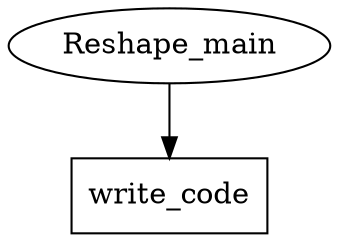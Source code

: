 digraph Reshape {
        rankdir=UD;
        size="8,5"
        node [shape = polygon, sides=5];


        Reshape_main [shape=ellipse];
        write_code [shape=box];

        Reshape_main -> write_code

}
